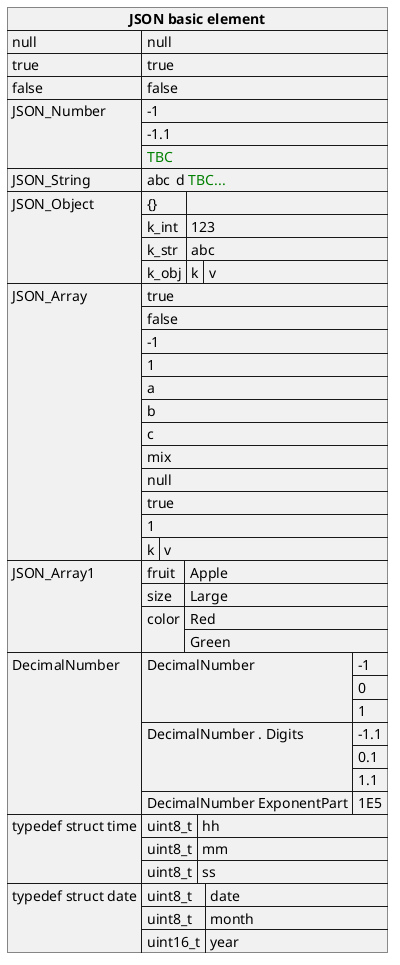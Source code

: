@startuml
json "<b>JSON basic element" as J {
"null": null,
"true": true,
"false": false,
"JSON_Number": [-1, -1.1, "<color:green>TBC"],
"JSON_String": "a\nb\rc\td <color:green>TBC...",
"JSON_Object": {
"{}": {},
"k_int": 123,
"k_str": "abc",
"k_obj": {"k": "v"}
},
"JSON_Array" : [
[],
[true, false],
[-1, 1],
["a", "b", "c"],
["mix", null, true, 1, {"k": "v"}]
],
"JSON_Array1" :{
    "fruit":"Apple",
    "size":"Large",
    "color": ["Red", "Green"]
},
"DecimalNumber" :{
"DecimalNumber": [-1, 0, 1],
"DecimalNumber . Digits": [-1.1, 0.1, 1.1],
"DecimalNumber ExponentPart": [1E5]
},
"typedef struct time": {
"uint8_t": "hh",
"uint8_t": "mm",
"uint8_t": "ss"
},
"typedef struct date": {
"uint8_t": "date",
"uint8_t": "month",
"uint16_t": "year"
}
}
@enduml